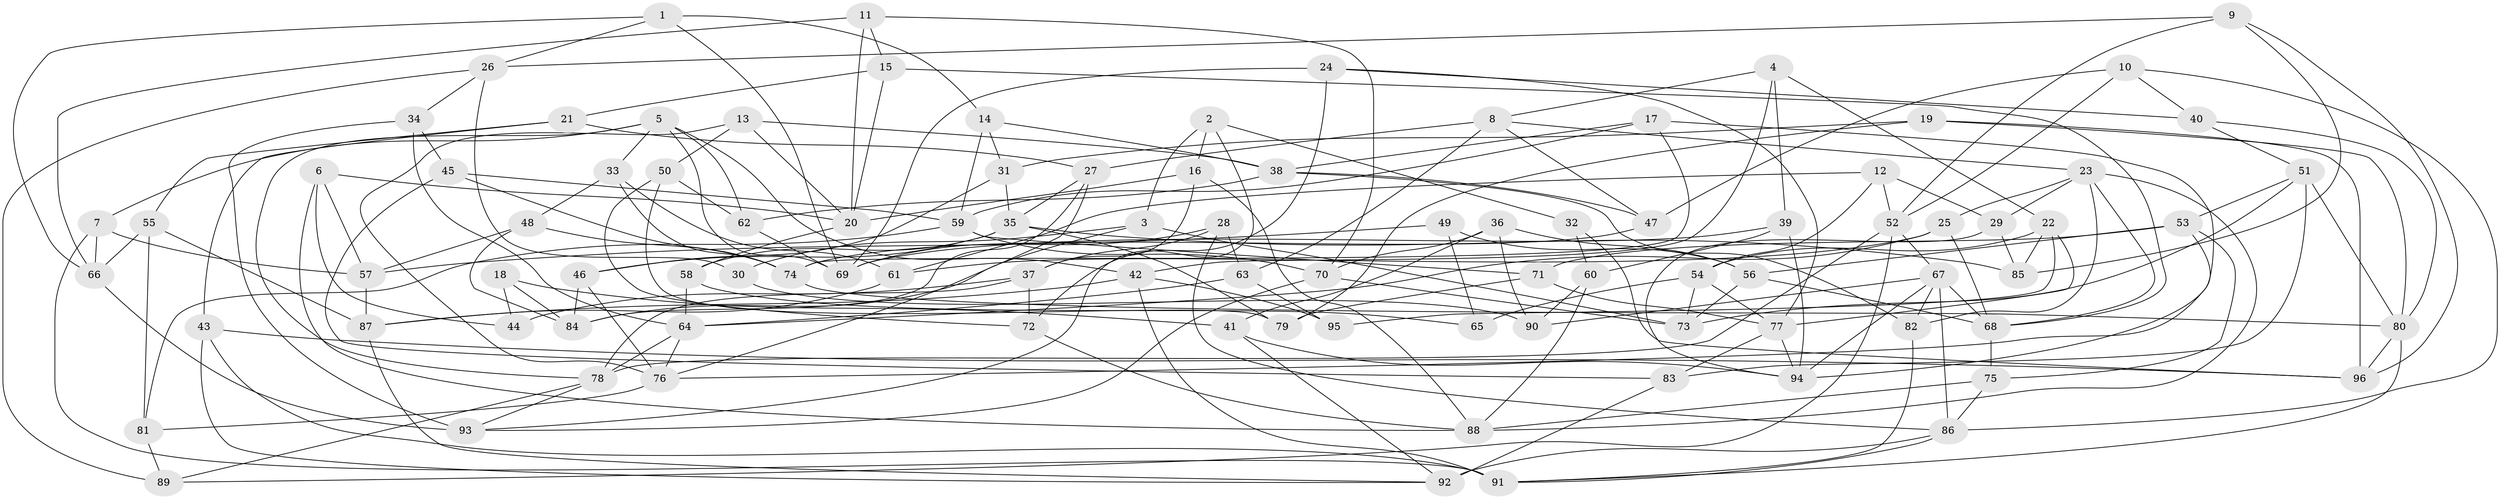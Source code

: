 // original degree distribution, {4: 1.0}
// Generated by graph-tools (version 1.1) at 2025/38/03/04/25 23:38:14]
// undirected, 96 vertices, 218 edges
graph export_dot {
  node [color=gray90,style=filled];
  1;
  2;
  3;
  4;
  5;
  6;
  7;
  8;
  9;
  10;
  11;
  12;
  13;
  14;
  15;
  16;
  17;
  18;
  19;
  20;
  21;
  22;
  23;
  24;
  25;
  26;
  27;
  28;
  29;
  30;
  31;
  32;
  33;
  34;
  35;
  36;
  37;
  38;
  39;
  40;
  41;
  42;
  43;
  44;
  45;
  46;
  47;
  48;
  49;
  50;
  51;
  52;
  53;
  54;
  55;
  56;
  57;
  58;
  59;
  60;
  61;
  62;
  63;
  64;
  65;
  66;
  67;
  68;
  69;
  70;
  71;
  72;
  73;
  74;
  75;
  76;
  77;
  78;
  79;
  80;
  81;
  82;
  83;
  84;
  85;
  86;
  87;
  88;
  89;
  90;
  91;
  92;
  93;
  94;
  95;
  96;
  1 -- 14 [weight=1.0];
  1 -- 26 [weight=1.0];
  1 -- 66 [weight=1.0];
  1 -- 69 [weight=1.0];
  2 -- 3 [weight=1.0];
  2 -- 16 [weight=1.0];
  2 -- 32 [weight=1.0];
  2 -- 93 [weight=1.0];
  3 -- 30 [weight=1.0];
  3 -- 73 [weight=1.0];
  3 -- 84 [weight=1.0];
  4 -- 8 [weight=1.0];
  4 -- 22 [weight=1.0];
  4 -- 39 [weight=1.0];
  4 -- 42 [weight=1.0];
  5 -- 7 [weight=1.0];
  5 -- 33 [weight=1.0];
  5 -- 42 [weight=1.0];
  5 -- 62 [weight=1.0];
  5 -- 69 [weight=1.0];
  5 -- 78 [weight=1.0];
  6 -- 20 [weight=1.0];
  6 -- 44 [weight=1.0];
  6 -- 57 [weight=1.0];
  6 -- 88 [weight=1.0];
  7 -- 57 [weight=1.0];
  7 -- 66 [weight=1.0];
  7 -- 91 [weight=1.0];
  8 -- 23 [weight=1.0];
  8 -- 27 [weight=2.0];
  8 -- 47 [weight=1.0];
  8 -- 63 [weight=1.0];
  9 -- 26 [weight=1.0];
  9 -- 52 [weight=1.0];
  9 -- 85 [weight=1.0];
  9 -- 96 [weight=1.0];
  10 -- 40 [weight=1.0];
  10 -- 47 [weight=1.0];
  10 -- 52 [weight=1.0];
  10 -- 86 [weight=1.0];
  11 -- 15 [weight=1.0];
  11 -- 20 [weight=1.0];
  11 -- 66 [weight=1.0];
  11 -- 70 [weight=1.0];
  12 -- 29 [weight=1.0];
  12 -- 52 [weight=1.0];
  12 -- 54 [weight=1.0];
  12 -- 61 [weight=1.0];
  13 -- 20 [weight=1.0];
  13 -- 38 [weight=1.0];
  13 -- 50 [weight=1.0];
  13 -- 76 [weight=1.0];
  14 -- 31 [weight=1.0];
  14 -- 38 [weight=1.0];
  14 -- 59 [weight=1.0];
  15 -- 20 [weight=1.0];
  15 -- 21 [weight=1.0];
  15 -- 68 [weight=1.0];
  16 -- 20 [weight=1.0];
  16 -- 37 [weight=1.0];
  16 -- 88 [weight=1.0];
  17 -- 38 [weight=1.0];
  17 -- 59 [weight=1.0];
  17 -- 74 [weight=1.0];
  17 -- 76 [weight=1.0];
  18 -- 41 [weight=1.0];
  18 -- 44 [weight=1.0];
  18 -- 84 [weight=2.0];
  19 -- 31 [weight=1.0];
  19 -- 79 [weight=1.0];
  19 -- 80 [weight=1.0];
  19 -- 96 [weight=1.0];
  20 -- 58 [weight=1.0];
  21 -- 27 [weight=1.0];
  21 -- 43 [weight=1.0];
  21 -- 55 [weight=1.0];
  22 -- 54 [weight=1.0];
  22 -- 77 [weight=1.0];
  22 -- 85 [weight=1.0];
  22 -- 95 [weight=2.0];
  23 -- 25 [weight=1.0];
  23 -- 29 [weight=1.0];
  23 -- 68 [weight=1.0];
  23 -- 82 [weight=1.0];
  23 -- 88 [weight=1.0];
  24 -- 40 [weight=1.0];
  24 -- 69 [weight=1.0];
  24 -- 72 [weight=1.0];
  24 -- 77 [weight=1.0];
  25 -- 61 [weight=1.0];
  25 -- 64 [weight=1.0];
  25 -- 68 [weight=1.0];
  26 -- 30 [weight=2.0];
  26 -- 34 [weight=1.0];
  26 -- 89 [weight=1.0];
  27 -- 35 [weight=1.0];
  27 -- 76 [weight=1.0];
  27 -- 84 [weight=1.0];
  28 -- 37 [weight=1.0];
  28 -- 63 [weight=1.0];
  28 -- 69 [weight=1.0];
  28 -- 86 [weight=1.0];
  29 -- 85 [weight=1.0];
  29 -- 94 [weight=1.0];
  30 -- 90 [weight=1.0];
  31 -- 35 [weight=1.0];
  31 -- 46 [weight=1.0];
  32 -- 60 [weight=1.0];
  32 -- 96 [weight=2.0];
  33 -- 48 [weight=1.0];
  33 -- 61 [weight=1.0];
  33 -- 74 [weight=1.0];
  34 -- 45 [weight=1.0];
  34 -- 64 [weight=1.0];
  34 -- 93 [weight=1.0];
  35 -- 46 [weight=1.0];
  35 -- 58 [weight=1.0];
  35 -- 79 [weight=1.0];
  35 -- 85 [weight=1.0];
  36 -- 41 [weight=1.0];
  36 -- 56 [weight=1.0];
  36 -- 70 [weight=1.0];
  36 -- 90 [weight=1.0];
  37 -- 44 [weight=2.0];
  37 -- 72 [weight=1.0];
  37 -- 78 [weight=1.0];
  38 -- 47 [weight=1.0];
  38 -- 62 [weight=1.0];
  38 -- 82 [weight=1.0];
  39 -- 60 [weight=1.0];
  39 -- 69 [weight=1.0];
  39 -- 94 [weight=1.0];
  40 -- 51 [weight=1.0];
  40 -- 80 [weight=1.0];
  41 -- 92 [weight=1.0];
  41 -- 94 [weight=1.0];
  42 -- 87 [weight=2.0];
  42 -- 91 [weight=1.0];
  42 -- 95 [weight=1.0];
  43 -- 91 [weight=1.0];
  43 -- 92 [weight=1.0];
  43 -- 96 [weight=1.0];
  45 -- 59 [weight=1.0];
  45 -- 74 [weight=1.0];
  45 -- 83 [weight=1.0];
  46 -- 76 [weight=1.0];
  46 -- 84 [weight=1.0];
  47 -- 74 [weight=1.0];
  48 -- 57 [weight=1.0];
  48 -- 74 [weight=1.0];
  48 -- 84 [weight=1.0];
  49 -- 56 [weight=1.0];
  49 -- 57 [weight=2.0];
  49 -- 65 [weight=1.0];
  50 -- 62 [weight=1.0];
  50 -- 72 [weight=1.0];
  50 -- 79 [weight=1.0];
  51 -- 53 [weight=1.0];
  51 -- 73 [weight=1.0];
  51 -- 80 [weight=1.0];
  51 -- 83 [weight=2.0];
  52 -- 67 [weight=1.0];
  52 -- 78 [weight=1.0];
  52 -- 89 [weight=1.0];
  53 -- 56 [weight=2.0];
  53 -- 71 [weight=1.0];
  53 -- 75 [weight=1.0];
  53 -- 94 [weight=1.0];
  54 -- 65 [weight=2.0];
  54 -- 73 [weight=1.0];
  54 -- 77 [weight=1.0];
  55 -- 66 [weight=1.0];
  55 -- 81 [weight=1.0];
  55 -- 87 [weight=1.0];
  56 -- 68 [weight=1.0];
  56 -- 73 [weight=1.0];
  57 -- 87 [weight=1.0];
  58 -- 64 [weight=1.0];
  58 -- 65 [weight=1.0];
  59 -- 70 [weight=1.0];
  59 -- 71 [weight=1.0];
  59 -- 81 [weight=1.0];
  60 -- 88 [weight=1.0];
  60 -- 90 [weight=1.0];
  61 -- 87 [weight=1.0];
  62 -- 69 [weight=1.0];
  63 -- 64 [weight=1.0];
  63 -- 95 [weight=1.0];
  64 -- 76 [weight=1.0];
  64 -- 78 [weight=1.0];
  66 -- 93 [weight=2.0];
  67 -- 68 [weight=1.0];
  67 -- 82 [weight=1.0];
  67 -- 86 [weight=1.0];
  67 -- 90 [weight=1.0];
  67 -- 94 [weight=1.0];
  68 -- 75 [weight=1.0];
  70 -- 73 [weight=2.0];
  70 -- 93 [weight=1.0];
  71 -- 77 [weight=1.0];
  71 -- 79 [weight=1.0];
  72 -- 88 [weight=1.0];
  74 -- 80 [weight=1.0];
  75 -- 86 [weight=1.0];
  75 -- 88 [weight=1.0];
  76 -- 81 [weight=1.0];
  77 -- 83 [weight=1.0];
  77 -- 94 [weight=1.0];
  78 -- 89 [weight=1.0];
  78 -- 93 [weight=1.0];
  80 -- 91 [weight=1.0];
  80 -- 96 [weight=1.0];
  81 -- 89 [weight=1.0];
  82 -- 91 [weight=1.0];
  83 -- 92 [weight=2.0];
  86 -- 91 [weight=1.0];
  86 -- 92 [weight=1.0];
  87 -- 92 [weight=1.0];
}
